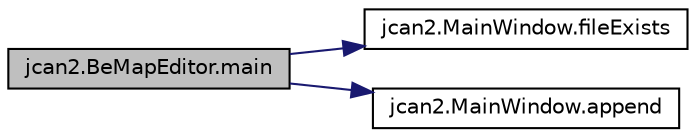 digraph "jcan2.BeMapEditor.main"
{
  edge [fontname="Helvetica",fontsize="10",labelfontname="Helvetica",labelfontsize="10"];
  node [fontname="Helvetica",fontsize="10",shape=record];
  rankdir="LR";
  Node1 [label="jcan2.BeMapEditor.main",height=0.2,width=0.4,color="black", fillcolor="grey75", style="filled", fontcolor="black"];
  Node1 -> Node2 [color="midnightblue",fontsize="10",style="solid",fontname="Helvetica"];
  Node2 [label="jcan2.MainWindow.fileExists",height=0.2,width=0.4,color="black", fillcolor="white", style="filled",URL="$classjcan2_1_1_main_window.html#af051a51261b12a125d3a21b3d069d2ea"];
  Node1 -> Node3 [color="midnightblue",fontsize="10",style="solid",fontname="Helvetica"];
  Node3 [label="jcan2.MainWindow.append",height=0.2,width=0.4,color="black", fillcolor="white", style="filled",URL="$classjcan2_1_1_main_window.html#a8e4814511884d72149adf0390eca93cd"];
}
